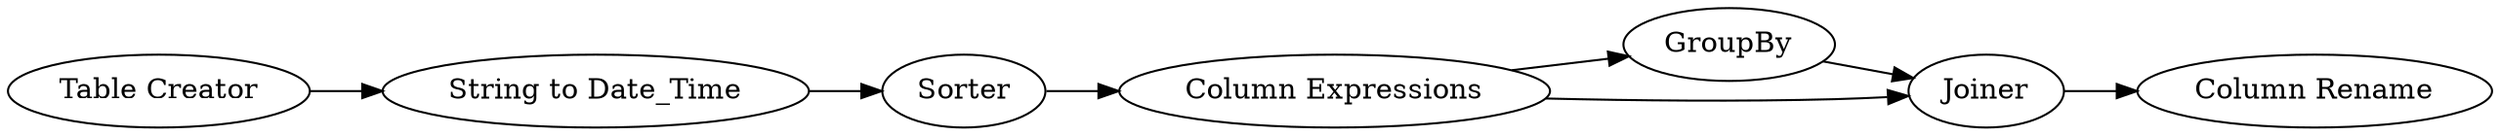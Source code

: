 digraph {
	444 [label="Table Creator"]
	445 [label="String to Date_Time"]
	448 [label="Column Expressions"]
	450 [label=Sorter]
	452 [label=GroupBy]
	453 [label=Joiner]
	454 [label="Column Rename"]
	444 -> 445
	445 -> 450
	448 -> 452
	448 -> 453
	450 -> 448
	452 -> 453
	453 -> 454
	rankdir=LR
}
